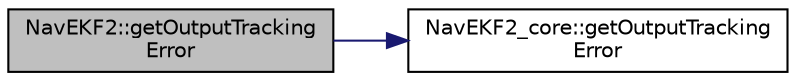 digraph "NavEKF2::getOutputTrackingError"
{
 // INTERACTIVE_SVG=YES
  edge [fontname="Helvetica",fontsize="10",labelfontname="Helvetica",labelfontsize="10"];
  node [fontname="Helvetica",fontsize="10",shape=record];
  rankdir="LR";
  Node1 [label="NavEKF2::getOutputTracking\lError",height=0.2,width=0.4,color="black", fillcolor="grey75", style="filled", fontcolor="black"];
  Node1 -> Node2 [color="midnightblue",fontsize="10",style="solid",fontname="Helvetica"];
  Node2 [label="NavEKF2_core::getOutputTracking\lError",height=0.2,width=0.4,color="black", fillcolor="white", style="filled",URL="$classNavEKF2__core.html#a44438b7aae2f0e5d3b4df28cf48a250a"];
}
